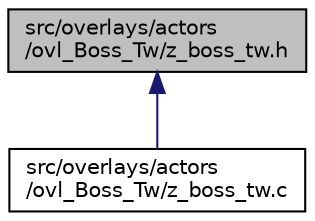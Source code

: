 digraph "src/overlays/actors/ovl_Boss_Tw/z_boss_tw.h"
{
 // LATEX_PDF_SIZE
  edge [fontname="Helvetica",fontsize="10",labelfontname="Helvetica",labelfontsize="10"];
  node [fontname="Helvetica",fontsize="10",shape=record];
  Node1 [label="src/overlays/actors\l/ovl_Boss_Tw/z_boss_tw.h",height=0.2,width=0.4,color="black", fillcolor="grey75", style="filled", fontcolor="black",tooltip=" "];
  Node1 -> Node2 [dir="back",color="midnightblue",fontsize="10",style="solid",fontname="Helvetica"];
  Node2 [label="src/overlays/actors\l/ovl_Boss_Tw/z_boss_tw.c",height=0.2,width=0.4,color="black", fillcolor="white", style="filled",URL="$d2/d56/z__boss__tw_8c.html",tooltip=" "];
}
